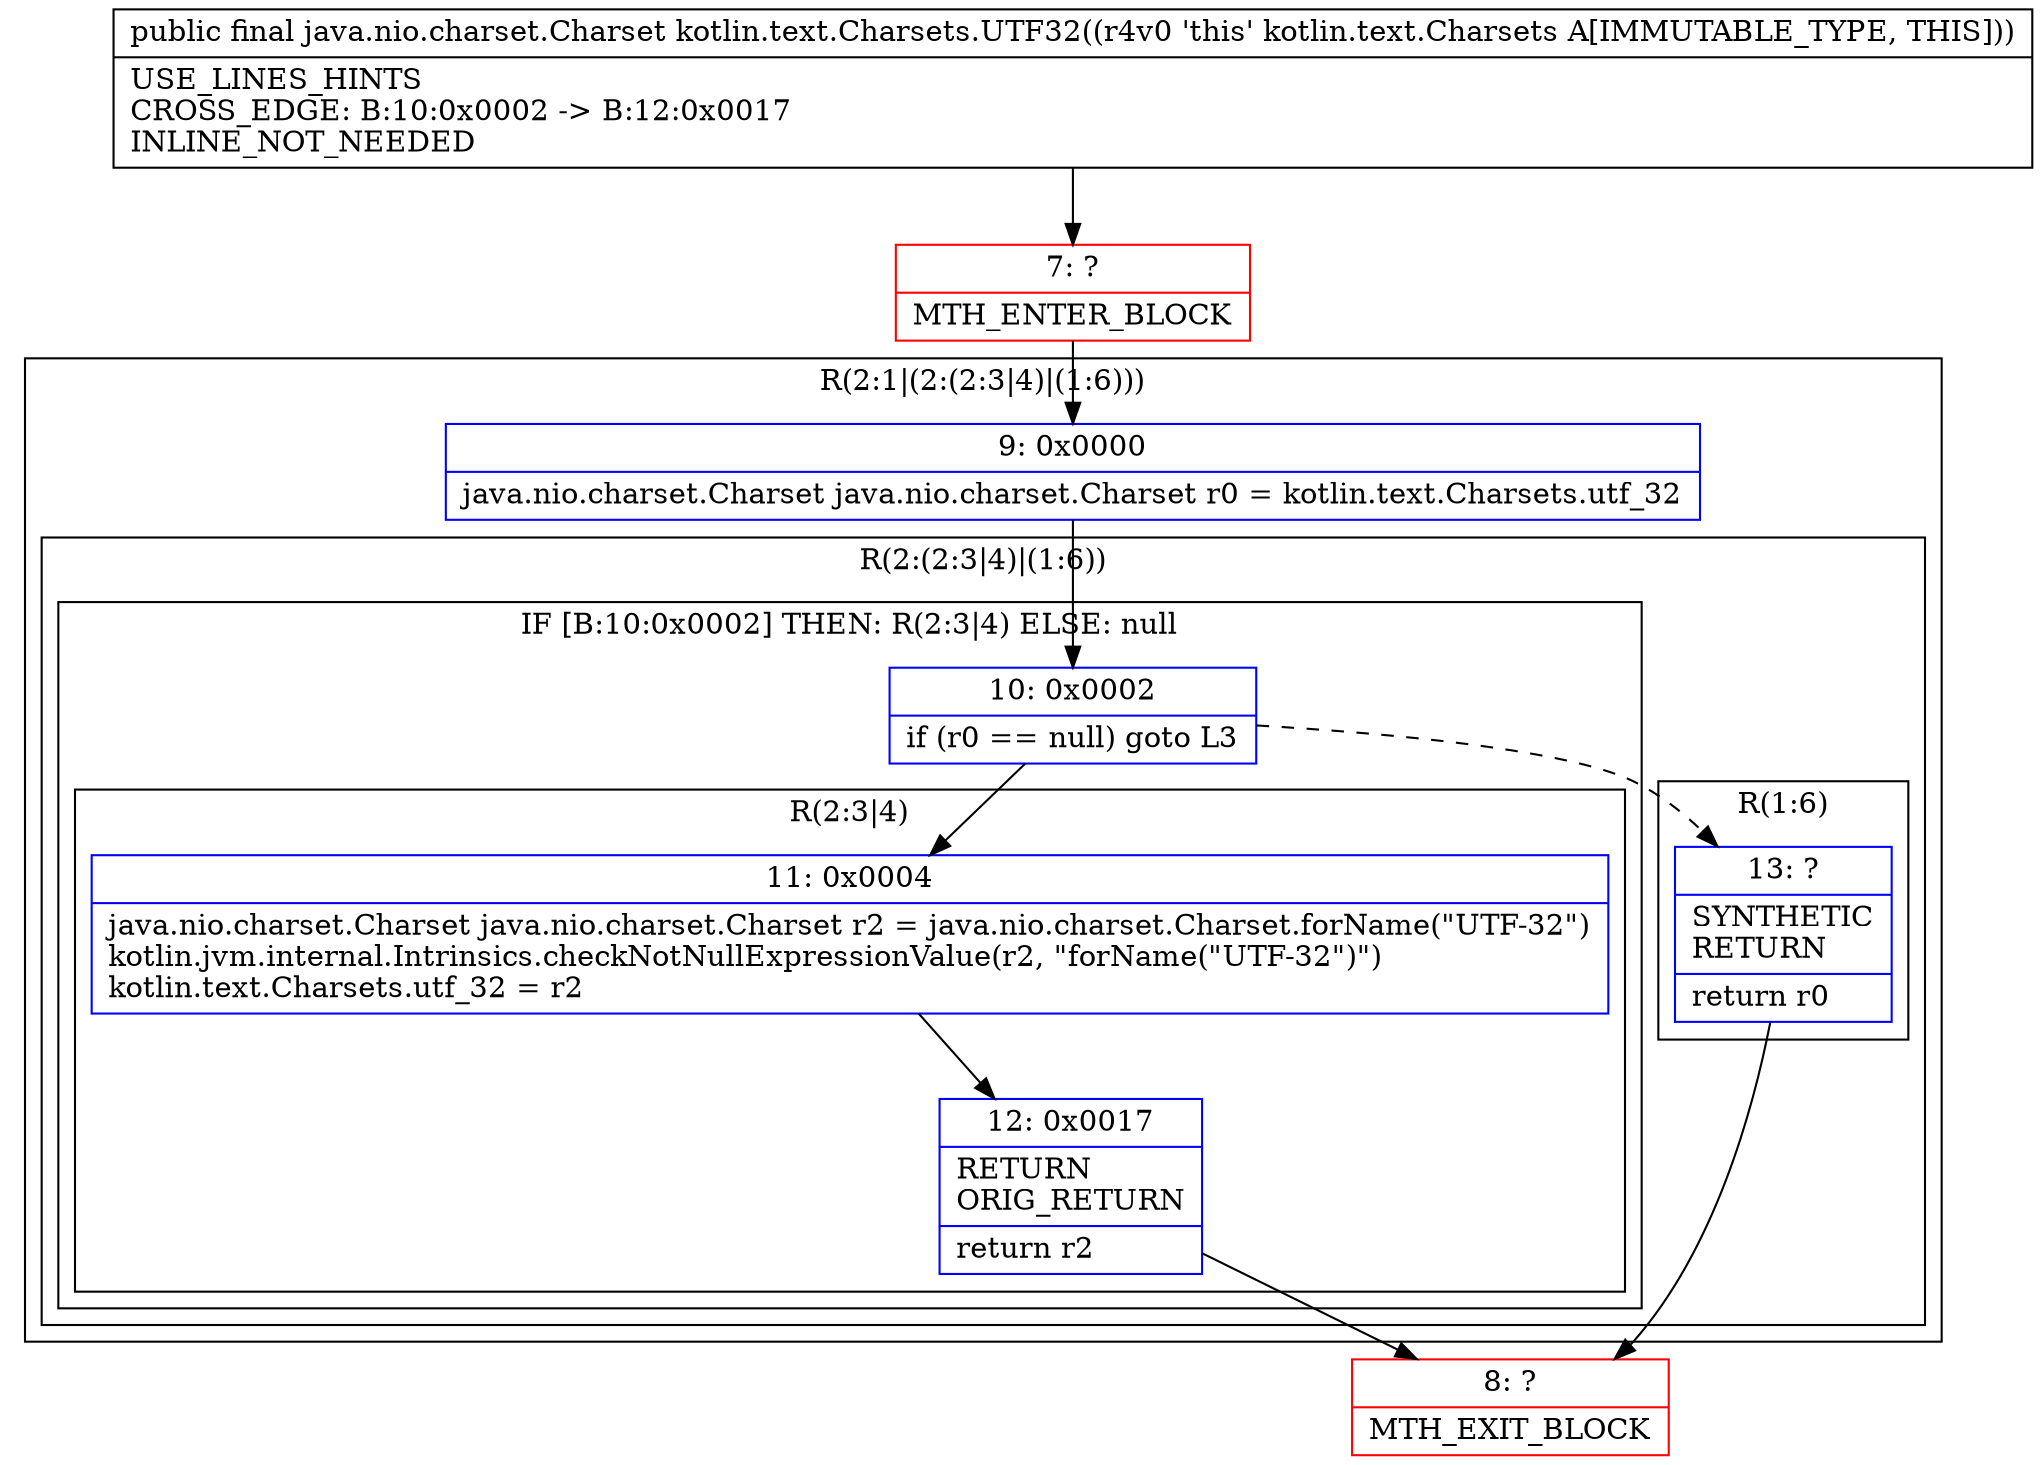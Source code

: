digraph "CFG forkotlin.text.Charsets.UTF32()Ljava\/nio\/charset\/Charset;" {
subgraph cluster_Region_2062053937 {
label = "R(2:1|(2:(2:3|4)|(1:6)))";
node [shape=record,color=blue];
Node_9 [shape=record,label="{9\:\ 0x0000|java.nio.charset.Charset java.nio.charset.Charset r0 = kotlin.text.Charsets.utf_32\l}"];
subgraph cluster_Region_1941912830 {
label = "R(2:(2:3|4)|(1:6))";
node [shape=record,color=blue];
subgraph cluster_IfRegion_1289949381 {
label = "IF [B:10:0x0002] THEN: R(2:3|4) ELSE: null";
node [shape=record,color=blue];
Node_10 [shape=record,label="{10\:\ 0x0002|if (r0 == null) goto L3\l}"];
subgraph cluster_Region_1270120596 {
label = "R(2:3|4)";
node [shape=record,color=blue];
Node_11 [shape=record,label="{11\:\ 0x0004|java.nio.charset.Charset java.nio.charset.Charset r2 = java.nio.charset.Charset.forName(\"UTF\-32\")\lkotlin.jvm.internal.Intrinsics.checkNotNullExpressionValue(r2, \"forName(\"UTF\-32\")\")\lkotlin.text.Charsets.utf_32 = r2\l}"];
Node_12 [shape=record,label="{12\:\ 0x0017|RETURN\lORIG_RETURN\l|return r2\l}"];
}
}
subgraph cluster_Region_1742565381 {
label = "R(1:6)";
node [shape=record,color=blue];
Node_13 [shape=record,label="{13\:\ ?|SYNTHETIC\lRETURN\l|return r0\l}"];
}
}
}
Node_7 [shape=record,color=red,label="{7\:\ ?|MTH_ENTER_BLOCK\l}"];
Node_8 [shape=record,color=red,label="{8\:\ ?|MTH_EXIT_BLOCK\l}"];
MethodNode[shape=record,label="{public final java.nio.charset.Charset kotlin.text.Charsets.UTF32((r4v0 'this' kotlin.text.Charsets A[IMMUTABLE_TYPE, THIS]))  | USE_LINES_HINTS\lCROSS_EDGE: B:10:0x0002 \-\> B:12:0x0017\lINLINE_NOT_NEEDED\l}"];
MethodNode -> Node_7;Node_9 -> Node_10;
Node_10 -> Node_11;
Node_10 -> Node_13[style=dashed];
Node_11 -> Node_12;
Node_12 -> Node_8;
Node_13 -> Node_8;
Node_7 -> Node_9;
}

